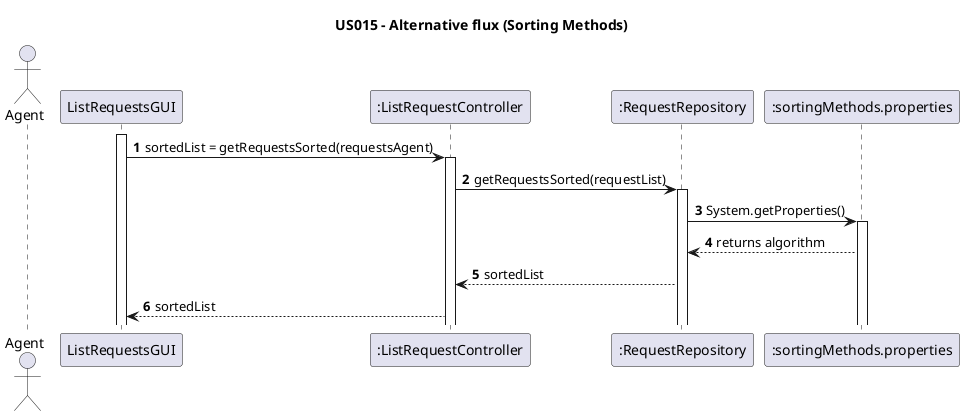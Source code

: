 @startuml
'https://plantuml.com/sequence-diagram

autonumber
actor "Agent" as AGENT
participant "ListRequestsGUI" as UI
participant ":ListRequestController" as CTRL
participant ":RequestRepository" as REQREPO
participant ":sortingMethods.properties" as SM


title "US015 - Alternative flux (Sorting Methods)"

activate UI

UI -> CTRL : sortedList = getRequestsSorted(requestsAgent)
activate CTRL

CTRL -> REQREPO: getRequestsSorted(requestList)
activate REQREPO

REQREPO -> SM : System.getProperties()
activate SM

SM --> REQREPO : returns algorithm

REQREPO --> CTRL : sortedList

CTRL --> UI : sortedList

@enduml